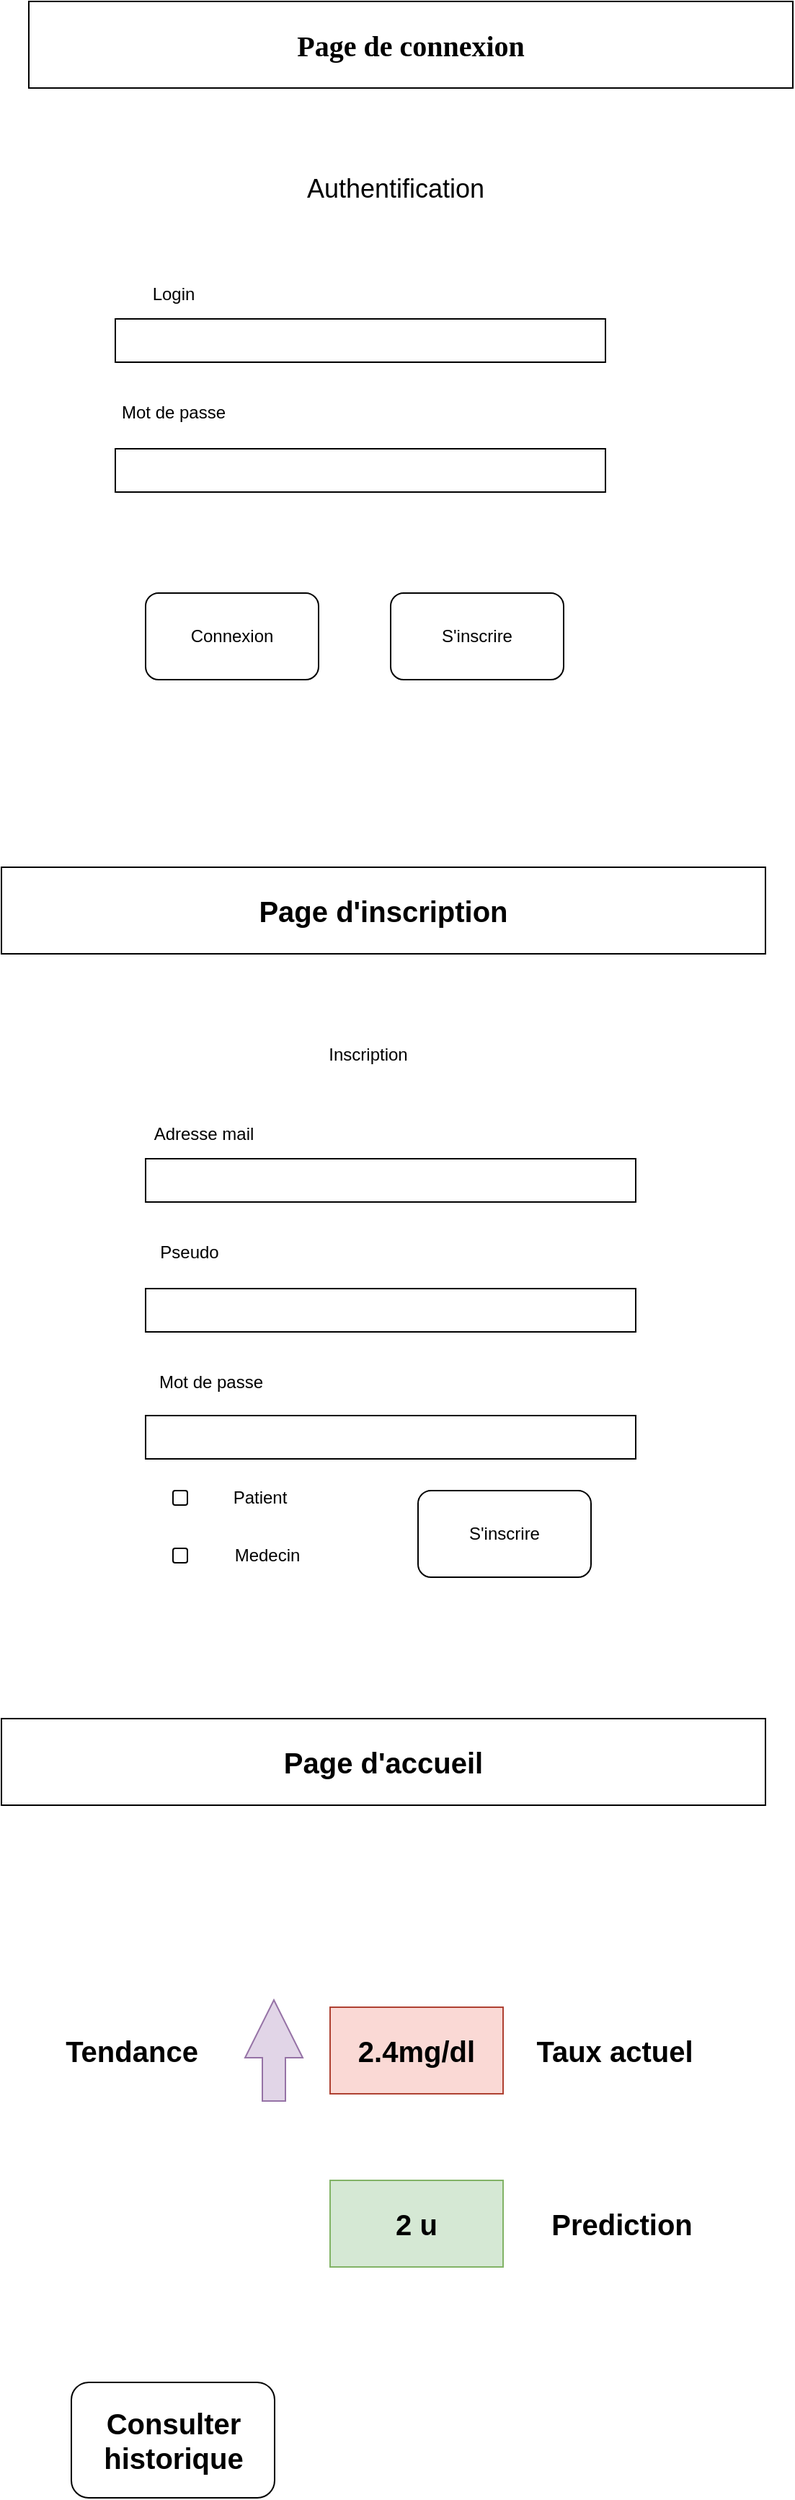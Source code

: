 <mxfile version="22.1.3" type="github">
  <diagram name="Page-1" id="kPUvN9GjsmARtYSSQU7i">
    <mxGraphModel dx="2049" dy="1106" grid="1" gridSize="10" guides="1" tooltips="1" connect="1" arrows="1" fold="1" page="1" pageScale="1" pageWidth="827" pageHeight="2300" math="0" shadow="0">
      <root>
        <mxCell id="0" />
        <mxCell id="1" parent="0" />
        <mxCell id="C6v-fsJboWqxhK3RXxR4-1" value="&lt;font style=&quot;font-size: 20px;&quot; face=&quot;Times New Roman&quot;&gt;&lt;b&gt;Page de connexion &lt;br&gt;&lt;/b&gt;&lt;/font&gt;" style="rounded=0;whiteSpace=wrap;html=1;" vertex="1" parent="1">
          <mxGeometry x="149" y="250" width="530" height="60" as="geometry" />
        </mxCell>
        <mxCell id="C6v-fsJboWqxhK3RXxR4-2" value="&lt;font style=&quot;font-size: 18px;&quot;&gt;Authentification&lt;/font&gt;" style="text;html=1;align=center;verticalAlign=middle;resizable=0;points=[];autosize=1;strokeColor=none;fillColor=none;" vertex="1" parent="1">
          <mxGeometry x="328" y="360" width="150" height="40" as="geometry" />
        </mxCell>
        <mxCell id="C6v-fsJboWqxhK3RXxR4-4" value="Login" style="text;html=1;align=center;verticalAlign=middle;resizable=0;points=[];autosize=1;strokeColor=none;fillColor=none;" vertex="1" parent="1">
          <mxGeometry x="224" y="438" width="50" height="30" as="geometry" />
        </mxCell>
        <mxCell id="C6v-fsJboWqxhK3RXxR4-5" value="Mot de passe" style="text;html=1;align=center;verticalAlign=middle;resizable=0;points=[];autosize=1;strokeColor=none;fillColor=none;" vertex="1" parent="1">
          <mxGeometry x="199" y="520" width="100" height="30" as="geometry" />
        </mxCell>
        <mxCell id="C6v-fsJboWqxhK3RXxR4-6" value="" style="rounded=0;whiteSpace=wrap;html=1;" vertex="1" parent="1">
          <mxGeometry x="209" y="470" width="340" height="30" as="geometry" />
        </mxCell>
        <mxCell id="C6v-fsJboWqxhK3RXxR4-7" value="" style="rounded=0;whiteSpace=wrap;html=1;" vertex="1" parent="1">
          <mxGeometry x="209" y="560" width="340" height="30" as="geometry" />
        </mxCell>
        <mxCell id="C6v-fsJboWqxhK3RXxR4-8" value="Connexion" style="rounded=1;whiteSpace=wrap;html=1;" vertex="1" parent="1">
          <mxGeometry x="230" y="660" width="120" height="60" as="geometry" />
        </mxCell>
        <mxCell id="C6v-fsJboWqxhK3RXxR4-9" value="S&#39;inscrire" style="rounded=1;whiteSpace=wrap;html=1;" vertex="1" parent="1">
          <mxGeometry x="400" y="660" width="120" height="60" as="geometry" />
        </mxCell>
        <mxCell id="C6v-fsJboWqxhK3RXxR4-10" value="&lt;font style=&quot;font-size: 20px;&quot;&gt;&lt;b&gt;Page d&#39;inscription&lt;/b&gt;&lt;br&gt;&lt;/font&gt;" style="rounded=0;whiteSpace=wrap;html=1;" vertex="1" parent="1">
          <mxGeometry x="130" y="850" width="530" height="60" as="geometry" />
        </mxCell>
        <mxCell id="C6v-fsJboWqxhK3RXxR4-11" value="Inscription" style="text;html=1;align=center;verticalAlign=middle;resizable=0;points=[];autosize=1;strokeColor=none;fillColor=none;" vertex="1" parent="1">
          <mxGeometry x="344" y="965" width="80" height="30" as="geometry" />
        </mxCell>
        <mxCell id="C6v-fsJboWqxhK3RXxR4-12" value="Adresse mail" style="text;html=1;align=center;verticalAlign=middle;resizable=0;points=[];autosize=1;strokeColor=none;fillColor=none;" vertex="1" parent="1">
          <mxGeometry x="220" y="1020" width="100" height="30" as="geometry" />
        </mxCell>
        <mxCell id="C6v-fsJboWqxhK3RXxR4-13" value="Pseudo" style="text;html=1;align=center;verticalAlign=middle;resizable=0;points=[];autosize=1;strokeColor=none;fillColor=none;" vertex="1" parent="1">
          <mxGeometry x="225" y="1102" width="70" height="30" as="geometry" />
        </mxCell>
        <mxCell id="C6v-fsJboWqxhK3RXxR4-14" value="" style="rounded=0;whiteSpace=wrap;html=1;" vertex="1" parent="1">
          <mxGeometry x="230" y="1052" width="340" height="30" as="geometry" />
        </mxCell>
        <mxCell id="C6v-fsJboWqxhK3RXxR4-15" value="" style="rounded=0;whiteSpace=wrap;html=1;" vertex="1" parent="1">
          <mxGeometry x="230" y="1142" width="340" height="30" as="geometry" />
        </mxCell>
        <mxCell id="C6v-fsJboWqxhK3RXxR4-17" value="S&#39;inscrire" style="rounded=1;whiteSpace=wrap;html=1;" vertex="1" parent="1">
          <mxGeometry x="419" y="1282" width="120" height="60" as="geometry" />
        </mxCell>
        <mxCell id="C6v-fsJboWqxhK3RXxR4-18" value="Patient" style="text;html=1;align=center;verticalAlign=middle;resizable=0;points=[];autosize=1;strokeColor=none;fillColor=none;" vertex="1" parent="1">
          <mxGeometry x="279" y="1272" width="60" height="30" as="geometry" />
        </mxCell>
        <mxCell id="C6v-fsJboWqxhK3RXxR4-19" value="Medecin" style="text;html=1;align=center;verticalAlign=middle;resizable=0;points=[];autosize=1;strokeColor=none;fillColor=none;" vertex="1" parent="1">
          <mxGeometry x="279" y="1312" width="70" height="30" as="geometry" />
        </mxCell>
        <mxCell id="C6v-fsJboWqxhK3RXxR4-20" value="" style="rounded=1;whiteSpace=wrap;html=1;" vertex="1" parent="1">
          <mxGeometry x="249" y="1282" width="10" height="10" as="geometry" />
        </mxCell>
        <mxCell id="C6v-fsJboWqxhK3RXxR4-23" value="" style="rounded=1;whiteSpace=wrap;html=1;" vertex="1" parent="1">
          <mxGeometry x="249" y="1322" width="10" height="10" as="geometry" />
        </mxCell>
        <mxCell id="C6v-fsJboWqxhK3RXxR4-24" value="Mot de passe" style="text;html=1;align=center;verticalAlign=middle;resizable=0;points=[];autosize=1;strokeColor=none;fillColor=none;" vertex="1" parent="1">
          <mxGeometry x="225" y="1192" width="100" height="30" as="geometry" />
        </mxCell>
        <mxCell id="C6v-fsJboWqxhK3RXxR4-25" value="" style="rounded=0;whiteSpace=wrap;html=1;" vertex="1" parent="1">
          <mxGeometry x="230" y="1230" width="340" height="30" as="geometry" />
        </mxCell>
        <mxCell id="C6v-fsJboWqxhK3RXxR4-26" value="&lt;font style=&quot;font-size: 20px;&quot;&gt;&lt;b&gt;Page d&#39;accueil &lt;/b&gt;&lt;br&gt;&lt;/font&gt;" style="rounded=0;whiteSpace=wrap;html=1;" vertex="1" parent="1">
          <mxGeometry x="130" y="1440" width="530" height="60" as="geometry" />
        </mxCell>
        <mxCell id="C6v-fsJboWqxhK3RXxR4-28" value="&lt;font size=&quot;1&quot;&gt;&lt;b style=&quot;font-size: 20px;&quot;&gt;2.4mg/dl&lt;/b&gt;&lt;/font&gt;" style="whiteSpace=wrap;html=1;fillColor=#fad9d5;strokeColor=#ae4132;" vertex="1" parent="1">
          <mxGeometry x="358" y="1640" width="120" height="60" as="geometry" />
        </mxCell>
        <mxCell id="C6v-fsJboWqxhK3RXxR4-29" value="&lt;div style=&quot;font-size: 13px;&quot;&gt;&lt;font style=&quot;font-size: 20px;&quot;&gt;&lt;b&gt;Taux actuel&lt;/b&gt;&lt;/font&gt;&lt;/div&gt;" style="text;html=1;align=center;verticalAlign=middle;resizable=0;points=[];autosize=1;strokeColor=none;fillColor=none;" vertex="1" parent="1">
          <mxGeometry x="490" y="1650" width="130" height="40" as="geometry" />
        </mxCell>
        <mxCell id="C6v-fsJboWqxhK3RXxR4-33" value="" style="html=1;shadow=0;dashed=0;align=center;verticalAlign=middle;shape=mxgraph.arrows2.arrow;dy=0.6;dx=40;direction=north;notch=0;fillColor=#e1d5e7;strokeColor=#9673a6;" vertex="1" parent="1">
          <mxGeometry x="299" y="1635" width="40" height="70" as="geometry" />
        </mxCell>
        <mxCell id="C6v-fsJboWqxhK3RXxR4-37" value="&lt;font style=&quot;font-size: 20px;&quot;&gt;&lt;b&gt;Tendance&lt;/b&gt;&lt;/font&gt;" style="text;html=1;align=center;verticalAlign=middle;resizable=0;points=[];autosize=1;strokeColor=none;fillColor=none;" vertex="1" parent="1">
          <mxGeometry x="160" y="1650" width="120" height="40" as="geometry" />
        </mxCell>
        <mxCell id="C6v-fsJboWqxhK3RXxR4-38" value="&lt;font style=&quot;font-size: 20px;&quot;&gt;&lt;b&gt;2 u&lt;br&gt;&lt;/b&gt;&lt;/font&gt;" style="whiteSpace=wrap;html=1;fillColor=#d5e8d4;strokeColor=#82b366;" vertex="1" parent="1">
          <mxGeometry x="358" y="1760" width="120" height="60" as="geometry" />
        </mxCell>
        <mxCell id="C6v-fsJboWqxhK3RXxR4-39" value="&lt;font style=&quot;font-size: 20px;&quot;&gt;&lt;b&gt;Prediction &lt;br&gt;&lt;/b&gt;&lt;/font&gt;" style="text;html=1;align=center;verticalAlign=middle;resizable=0;points=[];autosize=1;strokeColor=none;fillColor=none;" vertex="1" parent="1">
          <mxGeometry x="500" y="1770" width="120" height="40" as="geometry" />
        </mxCell>
        <mxCell id="C6v-fsJboWqxhK3RXxR4-40" value="&lt;font style=&quot;font-size: 20px;&quot;&gt;&lt;b&gt;Consulter historique&lt;/b&gt;&lt;/font&gt;" style="rounded=1;whiteSpace=wrap;html=1;" vertex="1" parent="1">
          <mxGeometry x="178.5" y="1900" width="141" height="80" as="geometry" />
        </mxCell>
      </root>
    </mxGraphModel>
  </diagram>
</mxfile>
